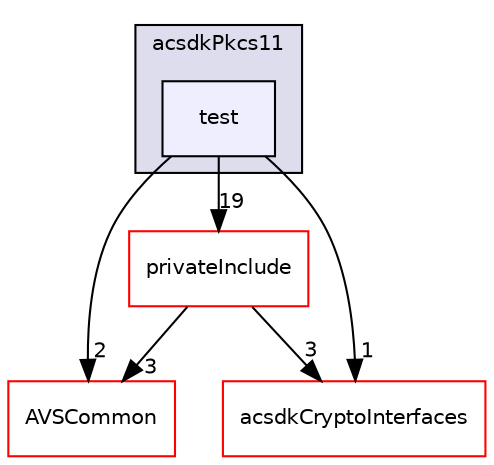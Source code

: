 digraph "/workplace/avs-device-sdk/core/Crypto/acsdkPkcs11/test" {
  compound=true
  node [ fontsize="10", fontname="Helvetica"];
  edge [ labelfontsize="10", labelfontname="Helvetica"];
  subgraph clusterdir_bd8b60e8e404fe8dca071a29b0b81e0d {
    graph [ bgcolor="#ddddee", pencolor="black", label="acsdkPkcs11" fontname="Helvetica", fontsize="10", URL="dir_bd8b60e8e404fe8dca071a29b0b81e0d.html"]
  dir_2a31268496d880b85352ae6c52b08974 [shape=box, label="test", style="filled", fillcolor="#eeeeff", pencolor="black", URL="dir_2a31268496d880b85352ae6c52b08974.html"];
  }
  dir_13e65effb2bde530b17b3d5eefcd0266 [shape=box label="AVSCommon" fillcolor="white" style="filled" color="red" URL="dir_13e65effb2bde530b17b3d5eefcd0266.html"];
  dir_b62ea3b99661486590efe9cb858df809 [shape=box label="privateInclude" fillcolor="white" style="filled" color="red" URL="dir_b62ea3b99661486590efe9cb858df809.html"];
  dir_8d535980e8bcd8dca7a4900da179e35a [shape=box label="acsdkCryptoInterfaces" fillcolor="white" style="filled" color="red" URL="dir_8d535980e8bcd8dca7a4900da179e35a.html"];
  dir_2a31268496d880b85352ae6c52b08974->dir_13e65effb2bde530b17b3d5eefcd0266 [headlabel="2", labeldistance=1.5 headhref="dir_000632_000017.html"];
  dir_2a31268496d880b85352ae6c52b08974->dir_b62ea3b99661486590efe9cb858df809 [headlabel="19", labeldistance=1.5 headhref="dir_000632_000588.html"];
  dir_2a31268496d880b85352ae6c52b08974->dir_8d535980e8bcd8dca7a4900da179e35a [headlabel="1", labeldistance=1.5 headhref="dir_000632_000613.html"];
  dir_b62ea3b99661486590efe9cb858df809->dir_13e65effb2bde530b17b3d5eefcd0266 [headlabel="3", labeldistance=1.5 headhref="dir_000588_000017.html"];
  dir_b62ea3b99661486590efe9cb858df809->dir_8d535980e8bcd8dca7a4900da179e35a [headlabel="3", labeldistance=1.5 headhref="dir_000588_000613.html"];
}
